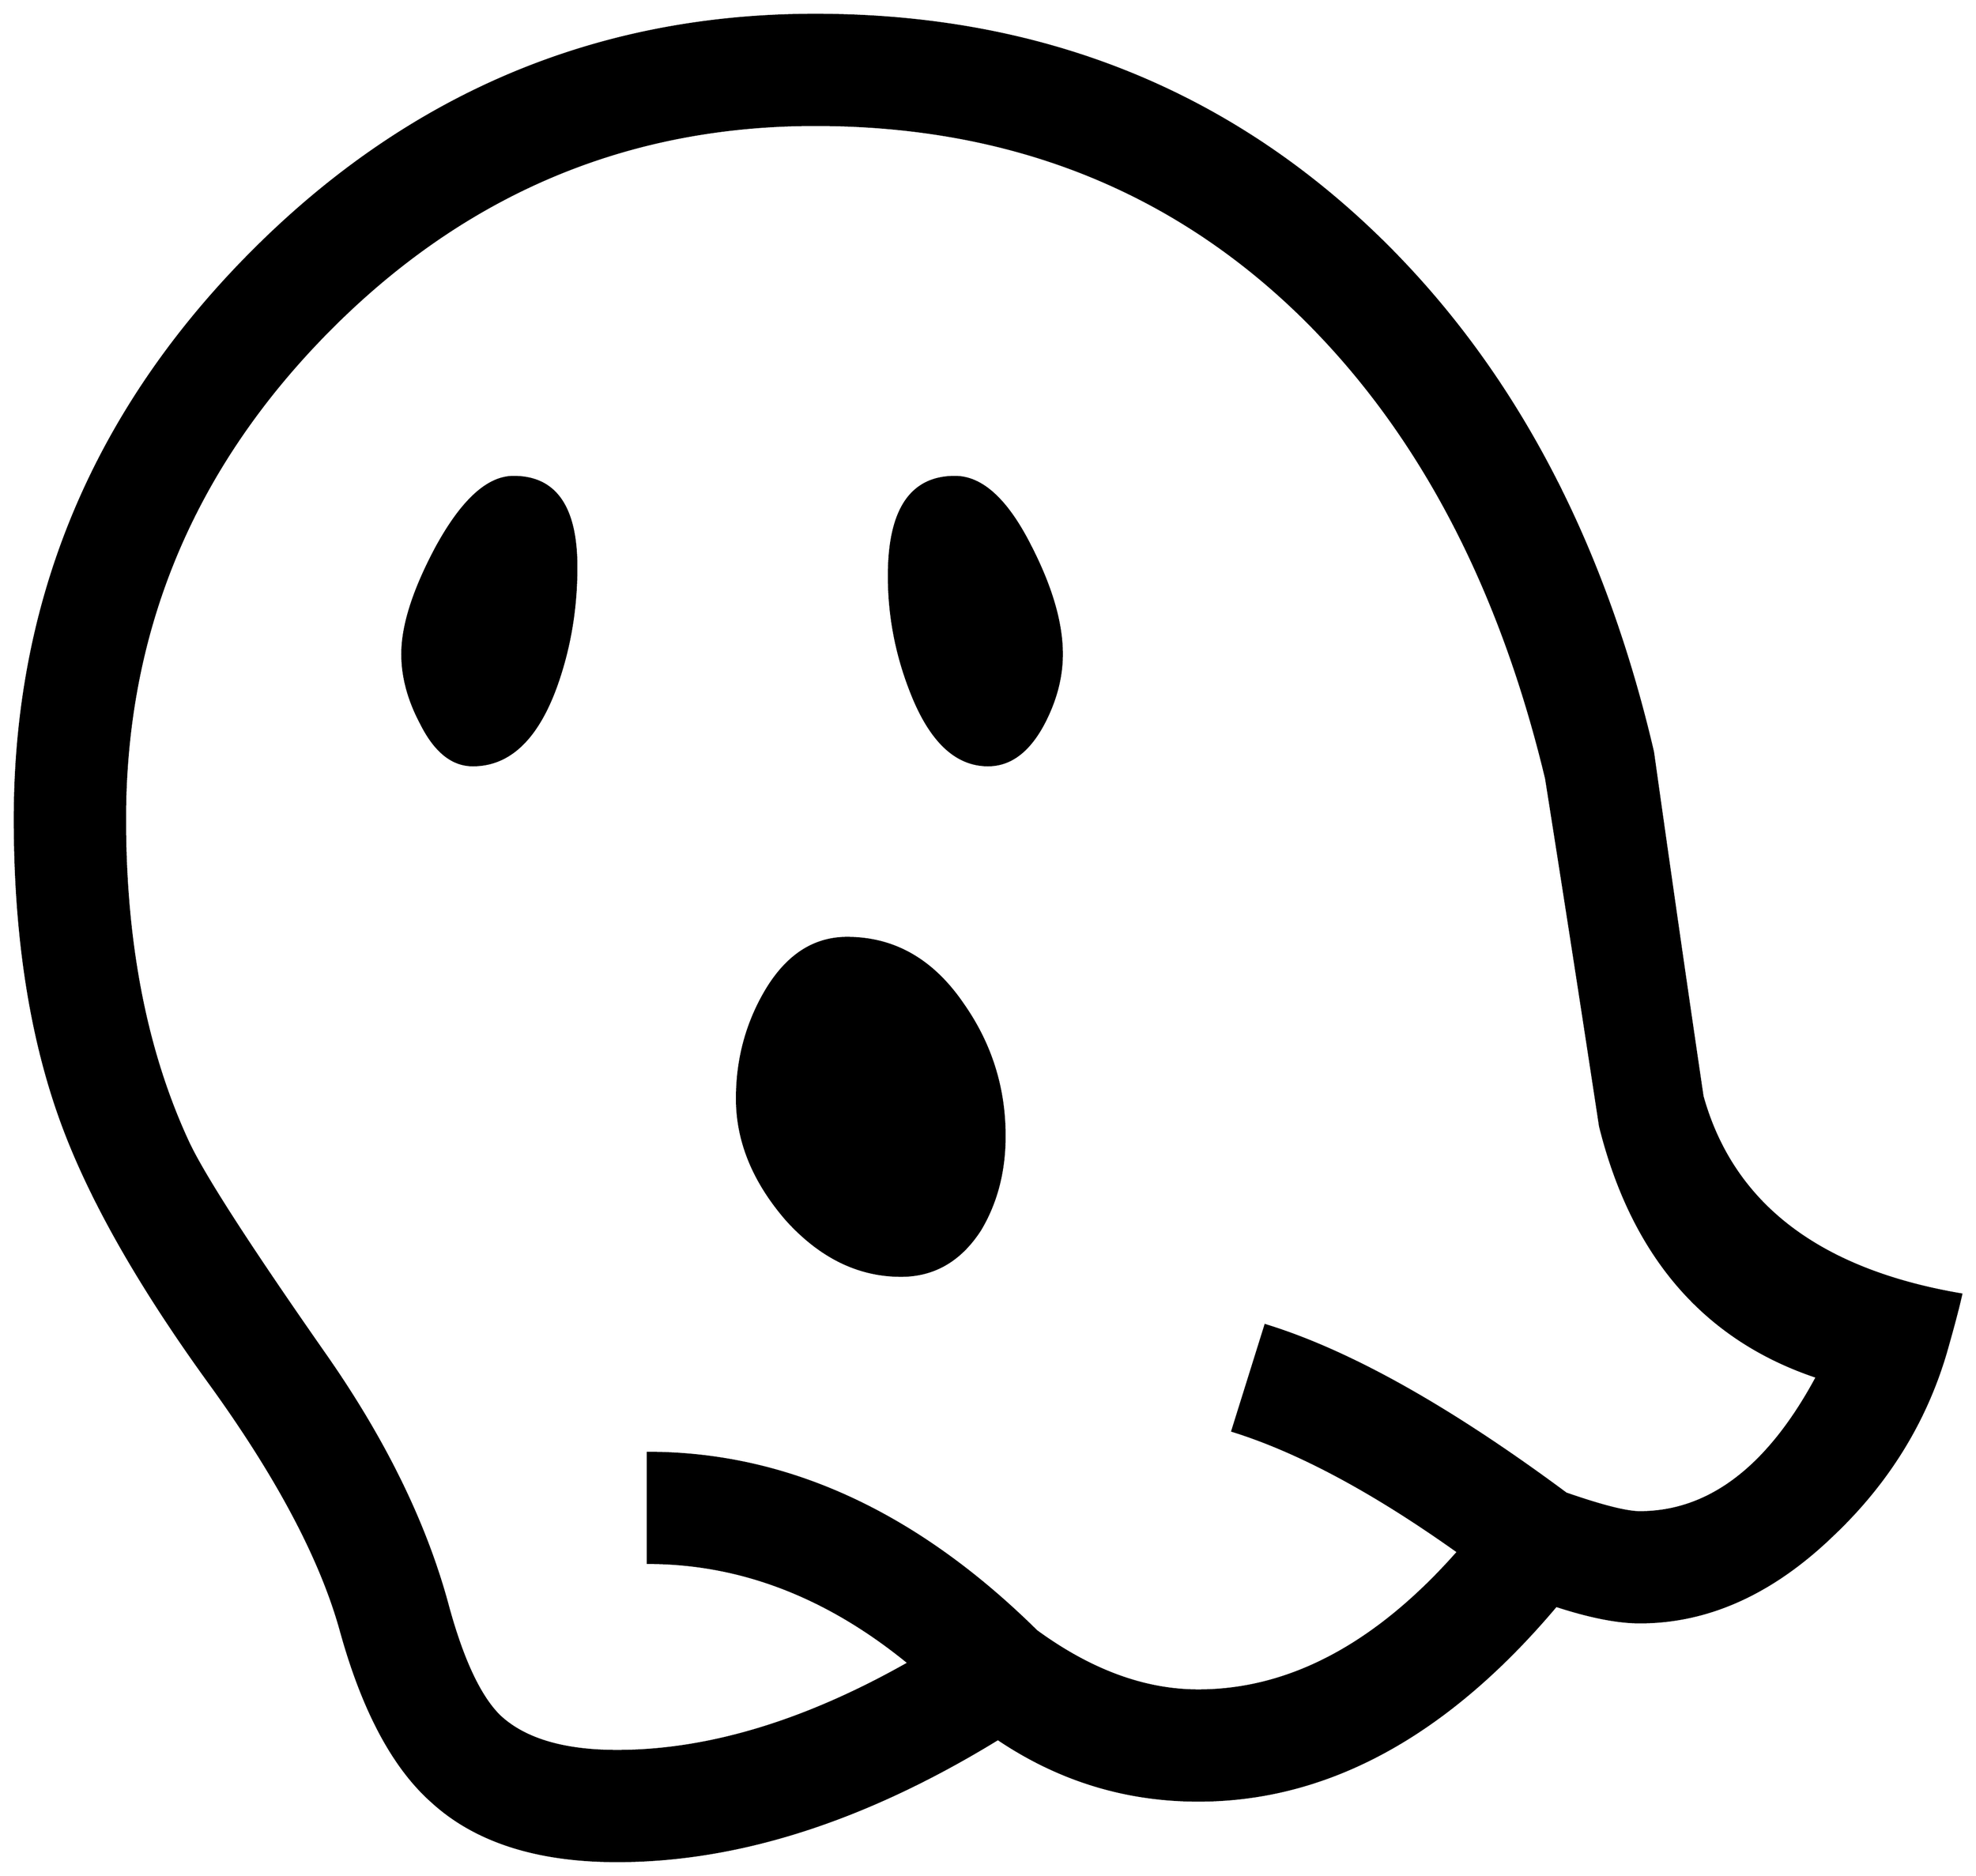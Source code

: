 


\begin{tikzpicture}[y=0.80pt, x=0.80pt, yscale=-1.0, xscale=1.0, inner sep=0pt, outer sep=0pt]
\begin{scope}[shift={(100.0,1656.0)},nonzero rule]
  \path[draw=.,fill=.,line width=1.600pt] (1912.0,-208.0) ..
    controls (1909.333,-196.0) and (1904.667,-178.333) ..
    (1898.0,-155.0) .. controls (1879.333,-91.667) and
    (1845.0,-36.333) .. (1795.0,11.0) .. controls (1740.333,63.667)
    and (1682.0,90.0) .. (1620.0,90.0) .. controls (1600.0,90.0)
    and (1574.667,85.0) .. (1544.0,75.0) .. controls
    (1444.667,193.0) and (1336.333,252.0) .. (1219.0,252.0) ..
    controls (1153.0,252.0) and (1092.333,233.333) .. (1037.0,196.0)
    .. controls (916.333,270.0) and (801.0,307.0) .. (691.0,307.0)
    .. controls (618.333,307.0) and (562.333,289.0) .. (523.0,253.0)
    .. controls (487.667,221.667) and (460.0,169.667) .. (440.0,97.0)
    .. controls (422.0,32.333) and (382.667,-42.0) .. (322.0,-126.0)
    .. controls (256.667,-216.0) and (211.333,-296.0) ..
    (186.0,-366.0) .. controls (158.0,-443.333) and (144.0,-534.667)
    .. (144.0,-640.0) .. controls (144.0,-838.667) and
    (215.333,-1010.0) .. (358.0,-1154.0) .. controls
    (501.333,-1298.667) and (672.333,-1371.0) .. (871.0,-1371.0) ..
    controls (1068.333,-1371.0) and (1235.333,-1307.0) ..
    (1372.0,-1179.0) .. controls (1498.667,-1060.333) and
    (1585.333,-901.0) .. (1632.0,-701.0) .. controls
    (1646.667,-596.333) and (1661.667,-492.0) .. (1677.0,-388.0) ..
    controls (1704.333,-290.0) and (1782.667,-230.0) ..
    (1912.0,-208.0) -- cycle(1781.0,-133.0) .. controls
    (1679.0,-167.0) and (1613.333,-243.0) .. (1584.0,-361.0) ..
    controls (1568.0,-466.333) and (1551.667,-571.667) ..
    (1535.0,-677.0) .. controls (1492.333,-855.0) and
    (1417.333,-996.0) .. (1310.0,-1100.0) .. controls
    (1192.0,-1214.0) and (1045.667,-1271.0) .. (871.0,-1271.0) ..
    controls (699.667,-1271.0) and (552.333,-1208.667) ..
    (429.0,-1084.0) .. controls (305.667,-959.333) and
    (244.0,-811.333) .. (244.0,-640.0) .. controls (244.0,-526.0)
    and (263.333,-427.667) .. (302.0,-345.0) .. controls
    (316.667,-314.333) and (358.0,-250.333) .. (426.0,-153.0) ..
    controls (480.0,-75.667) and (517.0,0.0) .. (537.0,74.0) ..
    controls (550.333,123.333) and (566.0,157.0) .. (584.0,175.0) ..
    controls (606.667,196.333) and (642.333,207.0) .. (691.0,207.0) ..
    controls (773.667,207.0) and (862.0,180.333) .. (956.0,127.0) ..
    controls (882.0,66.333) and (803.0,36.0) .. (719.0,36.0) --
    (719.0,-64.0) .. controls (845.0,-64.0) and (962.667,-10.0) ..
    (1072.0,98.0) .. controls (1121.333,134.0) and (1170.333,152.0)
    .. (1219.0,152.0) .. controls (1302.333,152.0) and
    (1381.0,110.0) .. (1455.0,26.0) .. controls (1378.333,-28.667)
    and (1310.0,-65.333) .. (1250.0,-84.0) -- (1280.0,-180.0) ..
    controls (1356.0,-156.667) and (1447.0,-105.667) ..
    (1553.0,-27.0) .. controls (1585.667,-15.667) and (1608.0,-10.0)
    .. (1620.0,-10.0) .. controls (1683.333,-10.0) and
    (1737.0,-51.0) .. (1781.0,-133.0) -- cycle(1095.0,-790.0) ..
    controls (1095.0,-768.667) and (1089.333,-747.333) ..
    (1078.0,-726.0) .. controls (1064.667,-701.333) and
    (1048.0,-689.0) .. (1028.0,-689.0) .. controls
    (998.667,-689.0) and (975.333,-711.333) .. (958.0,-756.0) ..
    controls (944.667,-790.0) and (938.0,-825.0) .. (938.0,-861.0)
    .. controls (938.0,-921.0) and (958.0,-951.0) ..
    (998.0,-951.0) .. controls (1022.667,-951.0) and
    (1045.667,-929.667) .. (1067.0,-887.0) .. controls
    (1085.667,-850.333) and (1095.0,-818.0) .. (1095.0,-790.0) --
    cycle(654.0,-869.0) .. controls (654.0,-830.333) and
    (647.667,-793.667) .. (635.0,-759.0) .. controls (617.667,-712.333)
    and (592.667,-689.0) .. (560.0,-689.0) .. controls
    (541.333,-689.0) and (525.667,-701.667) .. (513.0,-727.0) ..
    controls (501.667,-748.333) and (496.0,-769.333) .. (496.0,-790.0)
    .. controls (496.0,-816.0) and (506.333,-848.333) ..
    (527.0,-887.0) .. controls (550.333,-929.667) and (573.667,-951.0)
    .. (597.0,-951.0) .. controls (635.0,-951.0) and
    (654.0,-923.667) .. (654.0,-869.0) -- cycle(1043.0,-352.0) ..
    controls (1043.0,-320.0) and (1035.667,-291.667) ..
    (1021.0,-267.0) .. controls (1003.0,-239.0) and
    (979.0,-225.0) .. (949.0,-225.0) .. controls (910.333,-225.0)
    and (875.667,-242.0) .. (845.0,-276.0) .. controls
    (815.0,-310.667) and (800.0,-347.333) .. (800.0,-386.0) ..
    controls (800.0,-420.0) and (808.0,-451.333) .. (824.0,-480.0)
    .. controls (843.333,-514.667) and (868.667,-532.0) ..
    (900.0,-532.0) .. controls (942.667,-532.0) and (977.667,-512.0)
    .. (1005.0,-472.0) .. controls (1030.333,-436.0) and
    (1043.0,-396.0) .. (1043.0,-352.0) -- cycle;
\end{scope}

\end{tikzpicture}

